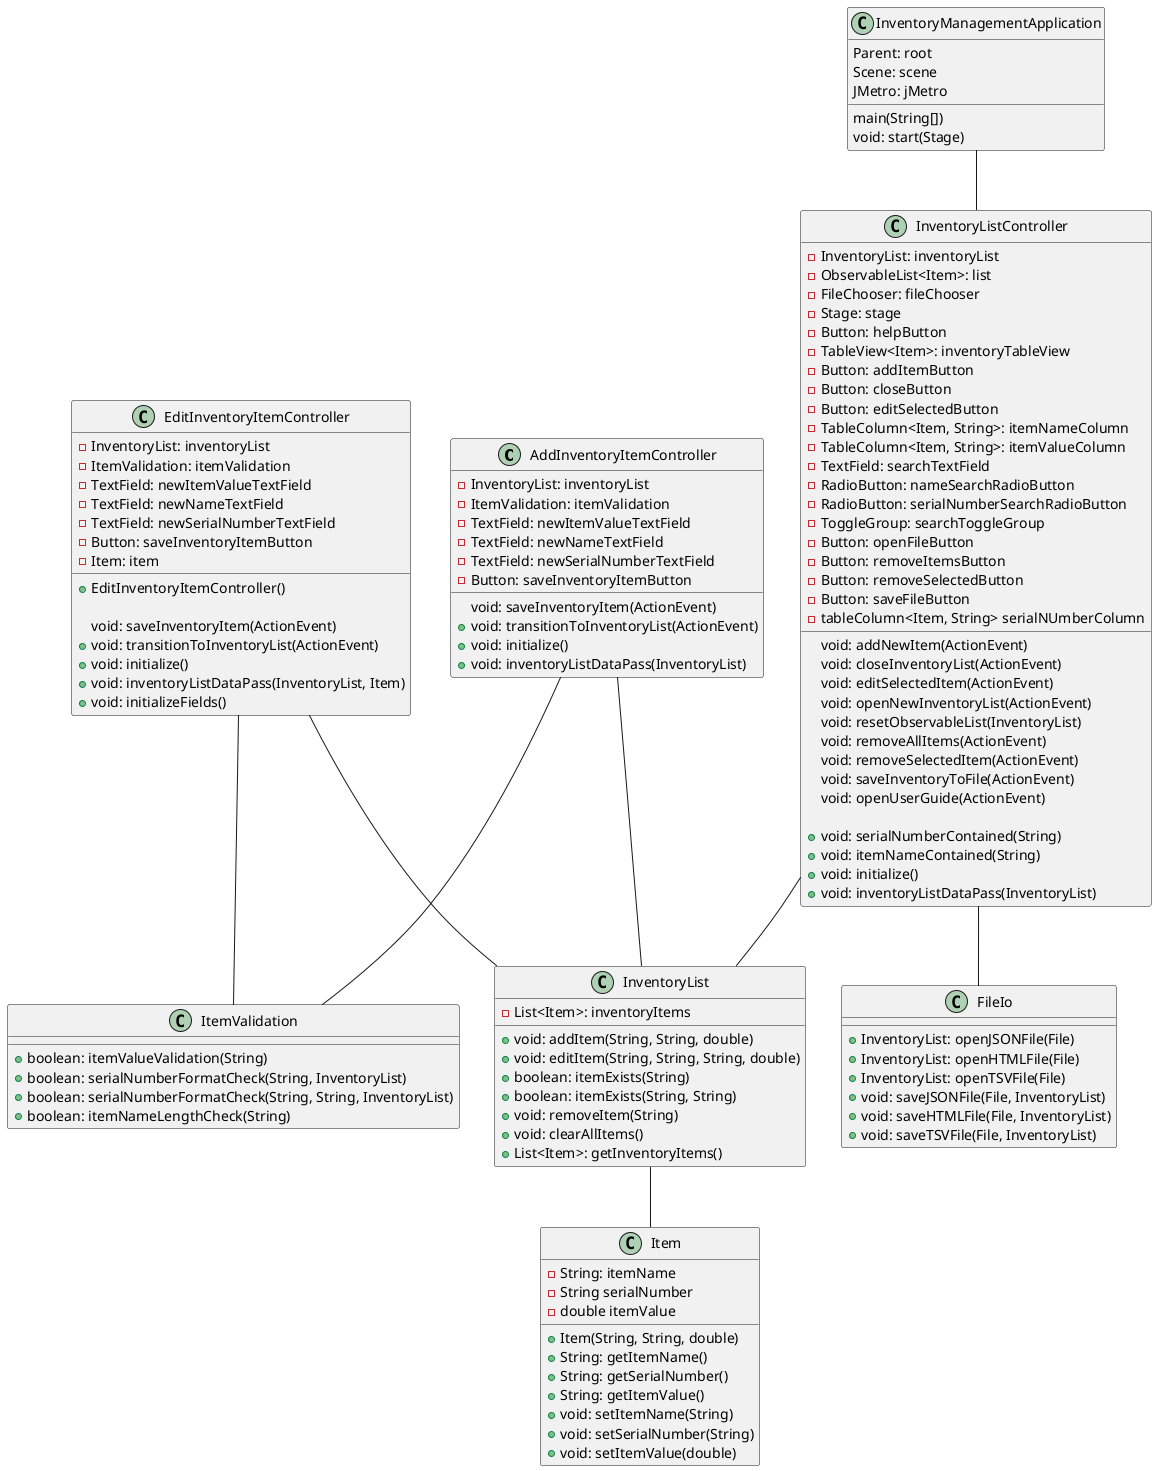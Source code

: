 @startuml
AddInventoryItemController -- InventoryList
AddInventoryItemController -- ItemValidation
EditInventoryItemController -- InventoryList
EditInventoryItemController -- ItemValidation
InventoryListController -- InventoryList
InventoryListController -- FileIo
InventoryManagementApplication -- InventoryListController
InventoryList -- Item

class AddInventoryItemController {
    -InventoryList: inventoryList
    -ItemValidation: itemValidation
    -TextField: newItemValueTextField
    -TextField: newNameTextField
    -TextField: newSerialNumberTextField
    -Button: saveInventoryItemButton

    void: saveInventoryItem(ActionEvent)
    +void: transitionToInventoryList(ActionEvent)
    +void: initialize()
    +void: inventoryListDataPass(InventoryList)
}

class EditInventoryItemController {
    -InventoryList: inventoryList
    -ItemValidation: itemValidation
    -TextField: newItemValueTextField
    -TextField: newNameTextField
    -TextField: newSerialNumberTextField
    -Button: saveInventoryItemButton
    -Item: item

    +EditInventoryItemController()

    void: saveInventoryItem(ActionEvent)
    +void: transitionToInventoryList(ActionEvent)
    +void: initialize()
    +void: inventoryListDataPass(InventoryList, Item)
    +void: initializeFields()
}

class FileIo {
    +InventoryList: openJSONFile(File)
    +InventoryList: openHTMLFile(File)
    +InventoryList: openTSVFile(File)
    +void: saveJSONFile(File, InventoryList)
    +void: saveHTMLFile(File, InventoryList)
    +void: saveTSVFile(File, InventoryList)
}

class InventoryList {
    -List<Item>: inventoryItems

    +void: addItem(String, String, double)
    +void: editItem(String, String, String, double)
    +boolean: itemExists(String)
    +boolean: itemExists(String, String)
    +void: removeItem(String)
    +void: clearAllItems()
    +List<Item>: getInventoryItems()
}

class InventoryListController {
    -InventoryList: inventoryList
    -ObservableList<Item>: list
    -FileChooser: fileChooser
    -Stage: stage
    -Button: helpButton
    -TableView<Item>: inventoryTableView
    -Button: addItemButton
    -Button: closeButton
    -Button: editSelectedButton
    -TableColumn<Item, String>: itemNameColumn
    -TableColumn<Item, String>: itemValueColumn
    -TextField: searchTextField
    -RadioButton: nameSearchRadioButton
    -RadioButton: serialNumberSearchRadioButton
    -ToggleGroup: searchToggleGroup
    -Button: openFileButton
    -Button: removeItemsButton
    -Button: removeSelectedButton
    -Button: saveFileButton
    -tableColumn<Item, String> serialNUmberColumn

    void: addNewItem(ActionEvent)
    void: closeInventoryList(ActionEvent)
    void: editSelectedItem(ActionEvent)
    void: openNewInventoryList(ActionEvent)
    void: resetObservableList(InventoryList)
    void: removeAllItems(ActionEvent)
    void: removeSelectedItem(ActionEvent)
    void: saveInventoryToFile(ActionEvent)
    void: openUserGuide(ActionEvent)

    +void: serialNumberContained(String)
    +void: itemNameContained(String)
    +void: initialize()
    +void: inventoryListDataPass(InventoryList)
}

class InventoryManagementApplication {
    main(String[])
    void: start(Stage)
    Parent: root
    Scene: scene
    JMetro: jMetro
}

class Item {
    -String: itemName
    -String serialNumber
    -double itemValue

    +Item(String, String, double)
    +String: getItemName()
    +String: getSerialNumber()
    +String: getItemValue()
    +void: setItemName(String)
    +void: setSerialNumber(String)
    +void: setItemValue(double)
}

class ItemValidation {
    +boolean: itemValueValidation(String)
    +boolean: serialNumberFormatCheck(String, InventoryList)
    +boolean: serialNumberFormatCheck(String, String, InventoryList)
    +boolean: itemNameLengthCheck(String)
}
@enduml